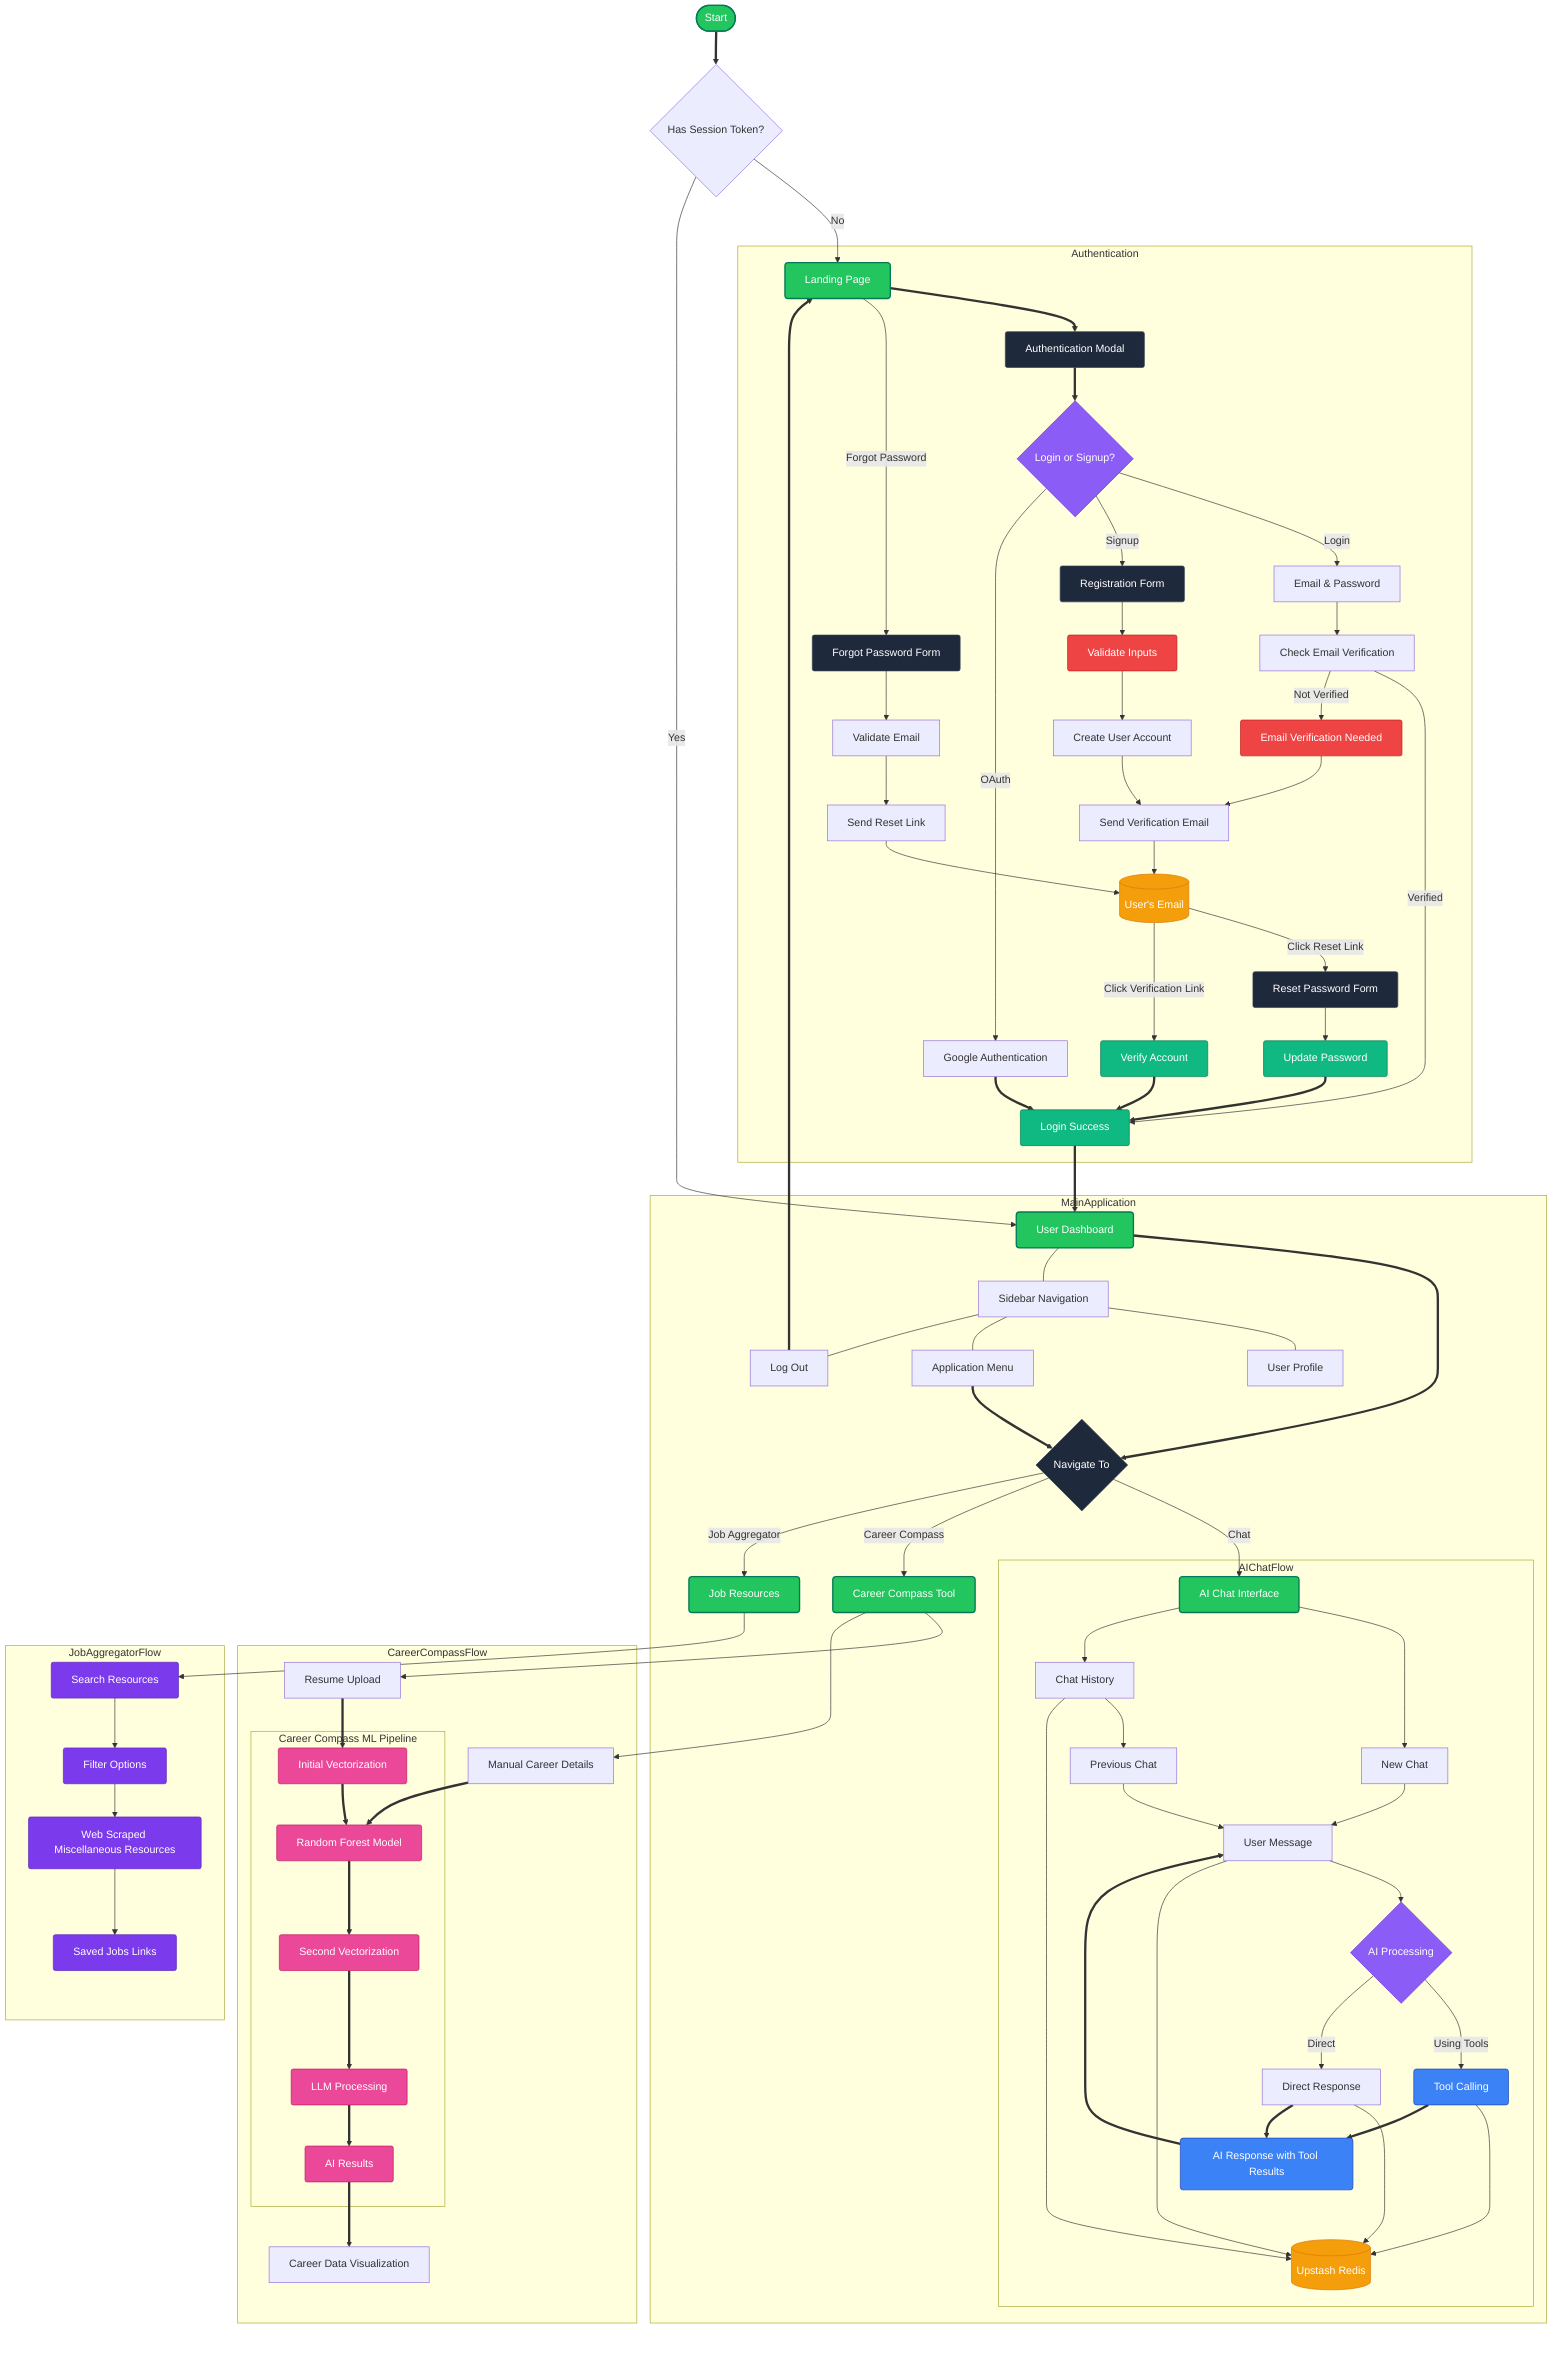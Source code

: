flowchart TB
    %% Main User Entry Point
    Start([Start]) ==> CheckSession{Has Session Token?}

    %% Session Check Logic
    CheckSession -- No --> LandingPage[Landing Page]
    CheckSession -- Yes --> Dashboard[User Dashboard]

    %% Authentication Flows (Initiated from Landing Page if no session)
    subgraph Authentication
        direction TB
        LandingPage ==> AuthModal[Authentication Modal]
        AuthModal ==> Login{Login or Signup?}
        
        %% Login Flow
        Login -->|Login| CredentialsLogin[Email & Password]
        Login -->|Signup| SignupForm[Registration Form]
        Login -->|OAuth| GoogleLogin[Google Authentication]
        CredentialsLogin --> CheckVerification[Check Email Verification]
        
        %% Login Verification Process
        CheckVerification -->|Verified| LoginSuccess[Login Success]
        CheckVerification -->|Not Verified| VerificationNeeded[Email Verification Needed]
        VerificationNeeded --> SendVerificationEmail[Send Verification Email]
        SendVerificationEmail --> UserEmail[(User's Email)]
        
        %% Signup Flow
        SignupForm --> ValidateSignup[Validate Inputs]
        ValidateSignup --> CreateUser[Create User Account]
        CreateUser --> SendVerificationEmail
        
        %% Password Reset Flow
        LandingPage -->|Forgot Password| ForgotPassword[Forgot Password Form]
        ForgotPassword --> ValidateEmail[Validate Email]
        ValidateEmail --> SendResetLink[Send Reset Link]
        SendResetLink --> UserEmail
        
        %% Verification and Success Paths
        UserEmail -->|Click Reset Link| ResetPassword[Reset Password Form]
        ResetPassword --> UpdatePassword[Update Password]
        UserEmail -->|Click Verification Link| VerifyAccount[Verify Account]
        
        %% Success Paths
        VerifyAccount ==> LoginSuccess
        GoogleLogin ==> LoginSuccess
        UpdatePassword ==> LoginSuccess
    end
    
    %% Dashboard and Main User Flows (Accessed directly or after login)
    LoginSuccess ==> Dashboard
    
    subgraph MainApplication
        direction TB
        Dashboard ==> Navigation{Navigate To}
        
        %% Main Navigation Options
        Navigation -->|Chat| ChatSection[AI Chat Interface]
        Navigation -->|Career Compass| CareerCompass[Career Compass Tool]
        Navigation -->|Job Aggregator| Aggregator[Job Resources]
        
        %% Sidebar Navigation
        SidebarNav[Sidebar Navigation] --- UserProfile[User Profile]
        SidebarNav --- AppMenu[Application Menu]
        SidebarNav --- LogOut[Log Out]
        AppMenu ==> Navigation
        
        %% Chat Flow
        subgraph AIChatFlow
            direction TB
            ChatSection --> NewChat[New Chat]
            ChatSection --> ChatHistory[Chat History]
            
            NewChat --> UserMessage[User Message]
            ChatHistory --> PreviousChat[Previous Chat]
            PreviousChat --> UserMessage
            
            UserMessage --> AIProcessing{AI Processing}
            AIProcessing -->|Using Tools| ToolCalling[Tool Calling]
            AIProcessing -->|Direct| DirectResponse[Direct Response]
            
            %% Chat Storage
            Redis[(Upstash Redis)]
            
            UserMessage ---> Redis
            ChatHistory ---> Redis
            ToolCalling ---> Redis
            DirectResponse ---> Redis
            
            ToolCalling ==> AIResponse[AI Response with Tool Results]
            DirectResponse ==> AIResponse
            AIResponse ==> UserMessage
        end
    end
    
    %% Career Compass - Now separate from CareerTools
    subgraph CareerCompassFlow
        direction TB
        CareerCompass --> ResumeUpload[Resume Upload]
        CareerCompass --> ManualDetails[Manual Career Details]
        
        %% ML Pipeline for Career Compass
        subgraph MLPipeline[Career Compass ML Pipeline]
            direction LR
            InitialVector[Initial Vectorization]
            RandomForest[Random Forest Model]
            SecondVector[Second Vectorization]
            LLMProcessing[LLM Processing]
            AIResults[AI Results]
            
            InitialVector ==> RandomForest
            RandomForest ==> SecondVector
            SecondVector ==> LLMProcessing
            LLMProcessing ==> AIResults
        end
        
        %% Corrected paths for Resume Upload and Manual Details
        ResumeUpload ==> InitialVector
        ManualDetails ==> RandomForest
        
        AIResults ==> CareerVisualization[Career Data Visualization]
    end
    
    %% Job Aggregator - Web Scraped Miscellaneous Resources 
    subgraph JobAggregatorFlow
        direction TB
        Aggregator --> JobSearch[Search Resources]
        JobSearch --> FilterOptions[Filter Options]
        FilterOptions --> JobResources[Web Scraped Miscellaneous Resources]
        JobResources --> SavedJobs[Saved Jobs Links]
    end
    
    %% Main Paths
    Dashboard --- SidebarNav
    LogOut ==> LandingPage
    
    %% Styling - Enhanced with more attractive colors and better contrast
    classDef primary fill:#22c55e,stroke:#047857,color:white,stroke-width:2px,rx:5px
    classDef secondary fill:#1e293b,stroke:#334155,color:white,stroke-width:1px,rx:3px
    classDef accent fill:#3b82f6,stroke:#1e40af,color:white,stroke-width:1px,rx:4px
    classDef error fill:#ef4444,stroke:#b91c1c,color:white,stroke-width:1px,rx:3px
    classDef success fill:#10b981,stroke:#047857,color:white,stroke-width:1px,rx:3px
    classDef decision fill:#8b5cf6,stroke:#6d28d9,color:white,stroke-width:1px,rx:10px
    classDef database fill:#f59e0b,stroke:#d97706,color:white,stroke-width:1px,rx:3px
    classDef ml fill:#ec4899,stroke:#be185d,color:white,stroke-width:1px,rx:3px
    classDef aggregator fill:#7c3aed,stroke:#5b21b6,color:white,stroke-width:1px,rx:3px
    
    %% Apply styling to nodes
    class Start,LandingPage,Dashboard,ChatSection,CareerCompass,Aggregator primary
    class AuthModal,SignupForm,ForgotPassword,ResetPassword,Navigation secondary
    class AIProcessing,ToolCalling,AIResponse accent
    class VerificationNeeded,ValidateSignup error
    class LoginSuccess,VerifyAccount,UpdatePassword success
    class Login,AIProcessing decision
    class UserEmail,Redis database
    class InitialVector,RandomForest,SecondVector,LLMProcessing,AIResults ml
    class JobSearch,FilterOptions,JobResources,SavedJobs aggregator